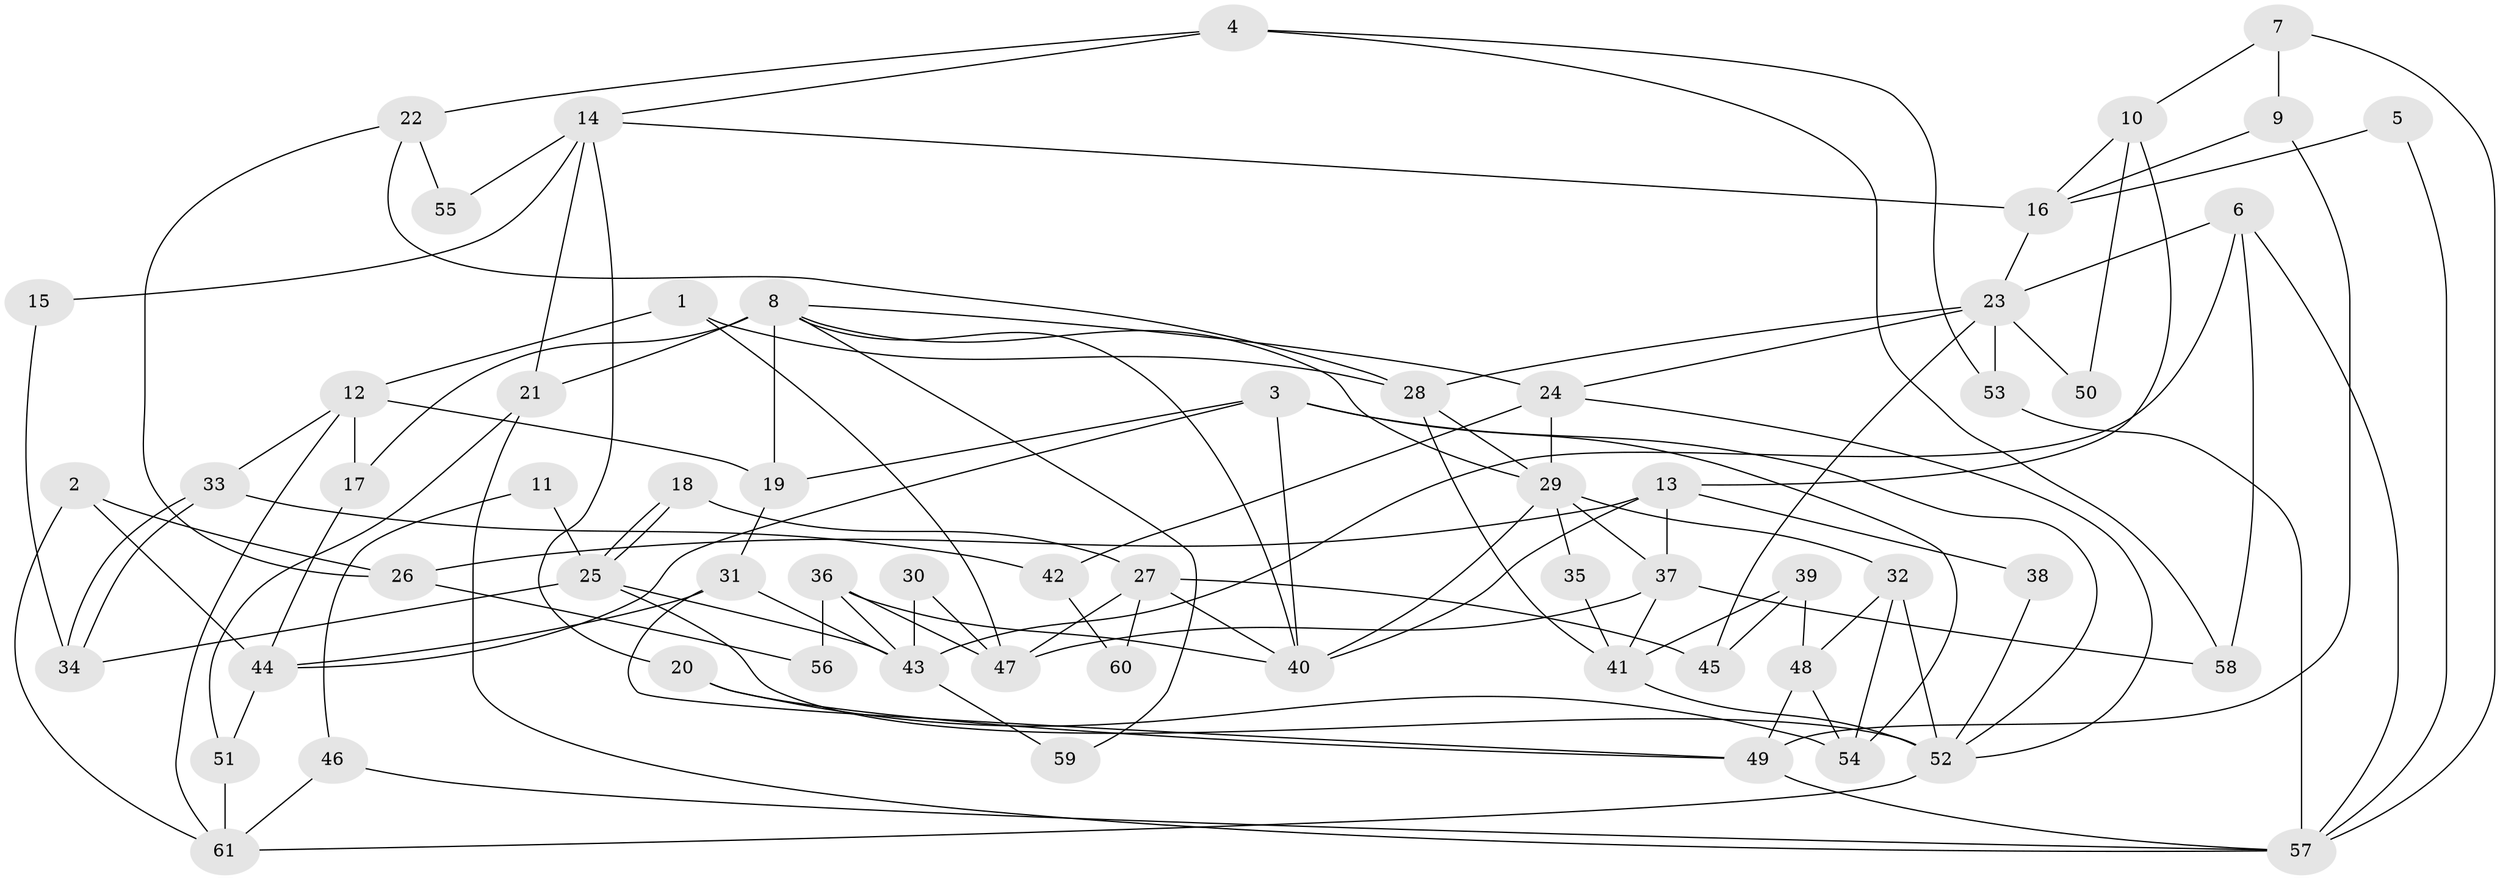 // coarse degree distribution, {6: 0.1891891891891892, 7: 0.10810810810810811, 4: 0.13513513513513514, 2: 0.08108108108108109, 8: 0.05405405405405406, 5: 0.13513513513513514, 3: 0.21621621621621623, 9: 0.02702702702702703, 10: 0.05405405405405406}
// Generated by graph-tools (version 1.1) at 2025/52/02/27/25 19:52:01]
// undirected, 61 vertices, 122 edges
graph export_dot {
graph [start="1"]
  node [color=gray90,style=filled];
  1;
  2;
  3;
  4;
  5;
  6;
  7;
  8;
  9;
  10;
  11;
  12;
  13;
  14;
  15;
  16;
  17;
  18;
  19;
  20;
  21;
  22;
  23;
  24;
  25;
  26;
  27;
  28;
  29;
  30;
  31;
  32;
  33;
  34;
  35;
  36;
  37;
  38;
  39;
  40;
  41;
  42;
  43;
  44;
  45;
  46;
  47;
  48;
  49;
  50;
  51;
  52;
  53;
  54;
  55;
  56;
  57;
  58;
  59;
  60;
  61;
  1 -- 28;
  1 -- 47;
  1 -- 12;
  2 -- 61;
  2 -- 44;
  2 -- 26;
  3 -- 44;
  3 -- 40;
  3 -- 19;
  3 -- 52;
  3 -- 54;
  4 -- 22;
  4 -- 58;
  4 -- 14;
  4 -- 53;
  5 -- 16;
  5 -- 57;
  6 -- 23;
  6 -- 43;
  6 -- 57;
  6 -- 58;
  7 -- 57;
  7 -- 10;
  7 -- 9;
  8 -- 19;
  8 -- 24;
  8 -- 17;
  8 -- 21;
  8 -- 29;
  8 -- 40;
  8 -- 59;
  9 -- 49;
  9 -- 16;
  10 -- 16;
  10 -- 13;
  10 -- 50;
  11 -- 46;
  11 -- 25;
  12 -- 17;
  12 -- 19;
  12 -- 33;
  12 -- 61;
  13 -- 40;
  13 -- 37;
  13 -- 26;
  13 -- 38;
  14 -- 21;
  14 -- 15;
  14 -- 16;
  14 -- 20;
  14 -- 55;
  15 -- 34;
  16 -- 23;
  17 -- 44;
  18 -- 27;
  18 -- 25;
  18 -- 25;
  19 -- 31;
  20 -- 54;
  20 -- 49;
  21 -- 57;
  21 -- 51;
  22 -- 26;
  22 -- 28;
  22 -- 55;
  23 -- 53;
  23 -- 24;
  23 -- 28;
  23 -- 45;
  23 -- 50;
  24 -- 29;
  24 -- 42;
  24 -- 52;
  25 -- 52;
  25 -- 34;
  25 -- 43;
  26 -- 56;
  27 -- 45;
  27 -- 40;
  27 -- 47;
  27 -- 60;
  28 -- 29;
  28 -- 41;
  29 -- 32;
  29 -- 35;
  29 -- 37;
  29 -- 40;
  30 -- 43;
  30 -- 47;
  31 -- 43;
  31 -- 44;
  31 -- 49;
  32 -- 52;
  32 -- 54;
  32 -- 48;
  33 -- 34;
  33 -- 34;
  33 -- 42;
  35 -- 41;
  36 -- 40;
  36 -- 47;
  36 -- 43;
  36 -- 56;
  37 -- 41;
  37 -- 47;
  37 -- 58;
  38 -- 52;
  39 -- 48;
  39 -- 41;
  39 -- 45;
  41 -- 52;
  42 -- 60;
  43 -- 59;
  44 -- 51;
  46 -- 57;
  46 -- 61;
  48 -- 49;
  48 -- 54;
  49 -- 57;
  51 -- 61;
  52 -- 61;
  53 -- 57;
}
